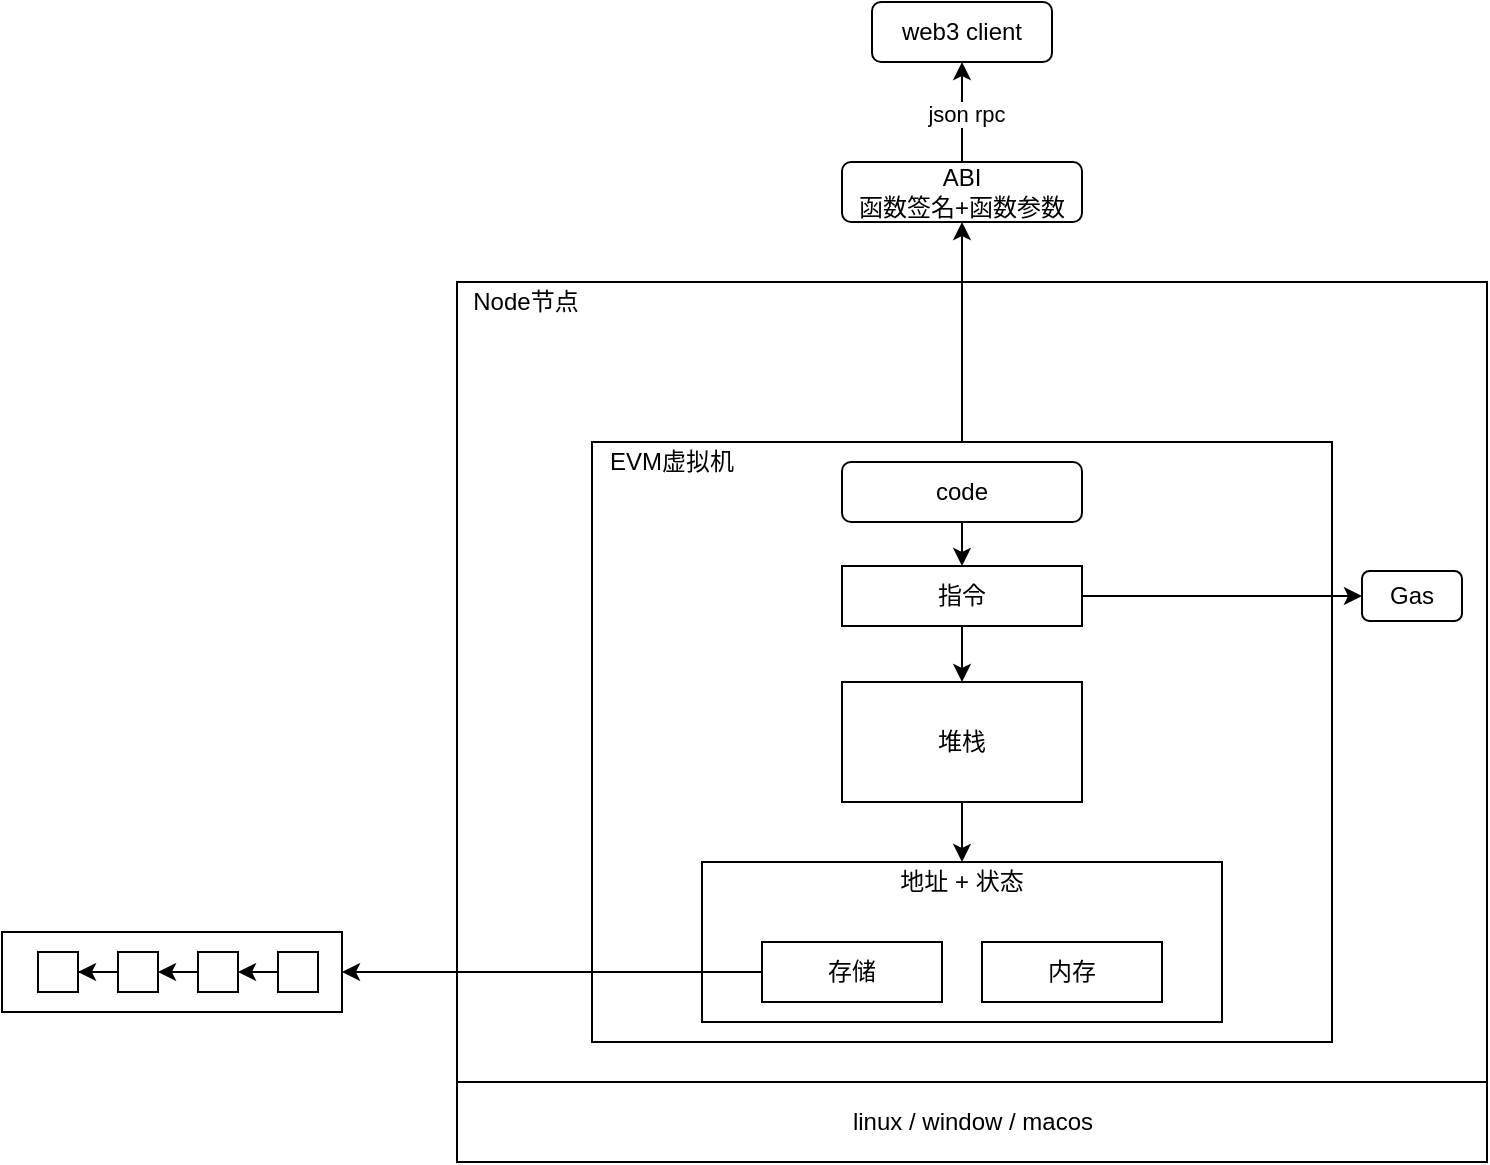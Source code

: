 <mxfile version="14.9.9" type="github">
  <diagram id="B94iIyrBxkbssp-TuIm3" name="Page-1">
    <mxGraphModel dx="1773" dy="1783" grid="1" gridSize="10" guides="1" tooltips="1" connect="1" arrows="1" fold="1" page="1" pageScale="1" pageWidth="827" pageHeight="1169" math="0" shadow="0">
      <root>
        <mxCell id="0" />
        <mxCell id="1" parent="0" />
        <mxCell id="ZnkIq9cweOyvzbWh76kK-32" value="" style="rounded=0;whiteSpace=wrap;html=1;" vertex="1" parent="1">
          <mxGeometry x="-100" y="455" width="170" height="40" as="geometry" />
        </mxCell>
        <mxCell id="ZnkIq9cweOyvzbWh76kK-16" value="" style="rounded=0;whiteSpace=wrap;html=1;" vertex="1" parent="1">
          <mxGeometry x="127.5" y="130" width="515" height="400" as="geometry" />
        </mxCell>
        <mxCell id="ZnkIq9cweOyvzbWh76kK-20" style="edgeStyle=orthogonalEdgeStyle;rounded=0;orthogonalLoop=1;jettySize=auto;html=1;exitX=0.5;exitY=0;exitDx=0;exitDy=0;" edge="1" parent="1" source="ZnkIq9cweOyvzbWh76kK-8" target="ZnkIq9cweOyvzbWh76kK-19">
          <mxGeometry relative="1" as="geometry" />
        </mxCell>
        <mxCell id="ZnkIq9cweOyvzbWh76kK-8" value="" style="rounded=0;whiteSpace=wrap;html=1;" vertex="1" parent="1">
          <mxGeometry x="195" y="210" width="370" height="300" as="geometry" />
        </mxCell>
        <mxCell id="ZnkIq9cweOyvzbWh76kK-13" value="" style="rounded=0;whiteSpace=wrap;html=1;" vertex="1" parent="1">
          <mxGeometry x="250" y="420" width="260" height="80" as="geometry" />
        </mxCell>
        <mxCell id="ZnkIq9cweOyvzbWh76kK-33" style="edgeStyle=orthogonalEdgeStyle;rounded=0;orthogonalLoop=1;jettySize=auto;html=1;exitX=0;exitY=0.5;exitDx=0;exitDy=0;entryX=1;entryY=0.5;entryDx=0;entryDy=0;" edge="1" parent="1" source="ZnkIq9cweOyvzbWh76kK-1" target="ZnkIq9cweOyvzbWh76kK-32">
          <mxGeometry relative="1" as="geometry" />
        </mxCell>
        <mxCell id="ZnkIq9cweOyvzbWh76kK-1" value="存储" style="rounded=0;whiteSpace=wrap;html=1;" vertex="1" parent="1">
          <mxGeometry x="280" y="460" width="90" height="30" as="geometry" />
        </mxCell>
        <mxCell id="ZnkIq9cweOyvzbWh76kK-2" value="内存" style="rounded=0;whiteSpace=wrap;html=1;" vertex="1" parent="1">
          <mxGeometry x="390" y="460" width="90" height="30" as="geometry" />
        </mxCell>
        <mxCell id="ZnkIq9cweOyvzbWh76kK-14" style="edgeStyle=orthogonalEdgeStyle;rounded=0;orthogonalLoop=1;jettySize=auto;html=1;exitX=0.5;exitY=1;exitDx=0;exitDy=0;entryX=0.5;entryY=0;entryDx=0;entryDy=0;" edge="1" parent="1" source="ZnkIq9cweOyvzbWh76kK-3" target="ZnkIq9cweOyvzbWh76kK-13">
          <mxGeometry relative="1" as="geometry" />
        </mxCell>
        <mxCell id="ZnkIq9cweOyvzbWh76kK-3" value="堆栈&lt;br&gt;" style="rounded=0;whiteSpace=wrap;html=1;" vertex="1" parent="1">
          <mxGeometry x="320" y="330" width="120" height="60" as="geometry" />
        </mxCell>
        <mxCell id="ZnkIq9cweOyvzbWh76kK-7" style="edgeStyle=orthogonalEdgeStyle;rounded=0;orthogonalLoop=1;jettySize=auto;html=1;exitX=1;exitY=0.5;exitDx=0;exitDy=0;entryX=0;entryY=0.5;entryDx=0;entryDy=0;" edge="1" parent="1" source="ZnkIq9cweOyvzbWh76kK-4" target="ZnkIq9cweOyvzbWh76kK-6">
          <mxGeometry relative="1" as="geometry" />
        </mxCell>
        <mxCell id="ZnkIq9cweOyvzbWh76kK-12" style="edgeStyle=orthogonalEdgeStyle;rounded=0;orthogonalLoop=1;jettySize=auto;html=1;exitX=0.5;exitY=1;exitDx=0;exitDy=0;" edge="1" parent="1" source="ZnkIq9cweOyvzbWh76kK-4" target="ZnkIq9cweOyvzbWh76kK-3">
          <mxGeometry relative="1" as="geometry" />
        </mxCell>
        <mxCell id="ZnkIq9cweOyvzbWh76kK-4" value="指令" style="rounded=0;whiteSpace=wrap;html=1;" vertex="1" parent="1">
          <mxGeometry x="320" y="272" width="120" height="30" as="geometry" />
        </mxCell>
        <mxCell id="ZnkIq9cweOyvzbWh76kK-6" value="Gas" style="rounded=1;whiteSpace=wrap;html=1;" vertex="1" parent="1">
          <mxGeometry x="580" y="274.5" width="50" height="25" as="geometry" />
        </mxCell>
        <mxCell id="ZnkIq9cweOyvzbWh76kK-9" value="EVM虚拟机" style="text;html=1;strokeColor=none;fillColor=none;align=center;verticalAlign=middle;whiteSpace=wrap;rounded=0;" vertex="1" parent="1">
          <mxGeometry x="200" y="210" width="70" height="20" as="geometry" />
        </mxCell>
        <mxCell id="ZnkIq9cweOyvzbWh76kK-11" style="edgeStyle=orthogonalEdgeStyle;rounded=0;orthogonalLoop=1;jettySize=auto;html=1;exitX=0.5;exitY=1;exitDx=0;exitDy=0;entryX=0.5;entryY=0;entryDx=0;entryDy=0;" edge="1" parent="1" source="ZnkIq9cweOyvzbWh76kK-10" target="ZnkIq9cweOyvzbWh76kK-4">
          <mxGeometry relative="1" as="geometry" />
        </mxCell>
        <mxCell id="ZnkIq9cweOyvzbWh76kK-10" value="code" style="rounded=1;whiteSpace=wrap;html=1;" vertex="1" parent="1">
          <mxGeometry x="320" y="220" width="120" height="30" as="geometry" />
        </mxCell>
        <mxCell id="ZnkIq9cweOyvzbWh76kK-15" value="地址 + 状态" style="text;html=1;strokeColor=none;fillColor=none;align=center;verticalAlign=middle;whiteSpace=wrap;rounded=0;" vertex="1" parent="1">
          <mxGeometry x="330" y="420" width="100" height="20" as="geometry" />
        </mxCell>
        <mxCell id="ZnkIq9cweOyvzbWh76kK-17" value="Node节点" style="text;html=1;strokeColor=none;fillColor=none;align=center;verticalAlign=middle;whiteSpace=wrap;rounded=0;" vertex="1" parent="1">
          <mxGeometry x="127.5" y="130" width="67.5" height="20" as="geometry" />
        </mxCell>
        <mxCell id="ZnkIq9cweOyvzbWh76kK-18" value="linux / window / macos" style="rounded=0;whiteSpace=wrap;html=1;" vertex="1" parent="1">
          <mxGeometry x="127.5" y="530" width="515" height="40" as="geometry" />
        </mxCell>
        <mxCell id="ZnkIq9cweOyvzbWh76kK-21" style="edgeStyle=orthogonalEdgeStyle;rounded=0;orthogonalLoop=1;jettySize=auto;html=1;exitX=0.5;exitY=0;exitDx=0;exitDy=0;entryX=0.5;entryY=1;entryDx=0;entryDy=0;" edge="1" parent="1" source="ZnkIq9cweOyvzbWh76kK-19" target="ZnkIq9cweOyvzbWh76kK-35">
          <mxGeometry relative="1" as="geometry">
            <mxPoint x="380" y="20" as="targetPoint" />
          </mxGeometry>
        </mxCell>
        <mxCell id="ZnkIq9cweOyvzbWh76kK-34" value="json rpc" style="edgeLabel;html=1;align=center;verticalAlign=middle;resizable=0;points=[];" vertex="1" connectable="0" parent="ZnkIq9cweOyvzbWh76kK-21">
          <mxGeometry x="-0.05" y="-2" relative="1" as="geometry">
            <mxPoint as="offset" />
          </mxGeometry>
        </mxCell>
        <mxCell id="ZnkIq9cweOyvzbWh76kK-19" value="ABI&lt;br&gt;函数签名+函数参数" style="rounded=1;whiteSpace=wrap;html=1;" vertex="1" parent="1">
          <mxGeometry x="320" y="70" width="120" height="30" as="geometry" />
        </mxCell>
        <mxCell id="ZnkIq9cweOyvzbWh76kK-23" value="" style="rounded=0;whiteSpace=wrap;html=1;" vertex="1" parent="1">
          <mxGeometry x="-82" y="465" width="20" height="20" as="geometry" />
        </mxCell>
        <mxCell id="ZnkIq9cweOyvzbWh76kK-31" style="edgeStyle=orthogonalEdgeStyle;rounded=0;orthogonalLoop=1;jettySize=auto;html=1;exitX=0;exitY=0.5;exitDx=0;exitDy=0;" edge="1" parent="1" source="ZnkIq9cweOyvzbWh76kK-25" target="ZnkIq9cweOyvzbWh76kK-23">
          <mxGeometry relative="1" as="geometry" />
        </mxCell>
        <mxCell id="ZnkIq9cweOyvzbWh76kK-25" value="" style="rounded=0;whiteSpace=wrap;html=1;" vertex="1" parent="1">
          <mxGeometry x="-42" y="465" width="20" height="20" as="geometry" />
        </mxCell>
        <mxCell id="ZnkIq9cweOyvzbWh76kK-29" style="edgeStyle=orthogonalEdgeStyle;rounded=0;orthogonalLoop=1;jettySize=auto;html=1;exitX=0;exitY=0.5;exitDx=0;exitDy=0;entryX=1;entryY=0.5;entryDx=0;entryDy=0;" edge="1" parent="1" source="ZnkIq9cweOyvzbWh76kK-26" target="ZnkIq9cweOyvzbWh76kK-25">
          <mxGeometry relative="1" as="geometry" />
        </mxCell>
        <mxCell id="ZnkIq9cweOyvzbWh76kK-26" value="" style="rounded=0;whiteSpace=wrap;html=1;" vertex="1" parent="1">
          <mxGeometry x="-2" y="465" width="20" height="20" as="geometry" />
        </mxCell>
        <mxCell id="ZnkIq9cweOyvzbWh76kK-28" style="edgeStyle=orthogonalEdgeStyle;rounded=0;orthogonalLoop=1;jettySize=auto;html=1;exitX=0;exitY=0.5;exitDx=0;exitDy=0;entryX=1;entryY=0.5;entryDx=0;entryDy=0;" edge="1" parent="1" source="ZnkIq9cweOyvzbWh76kK-27" target="ZnkIq9cweOyvzbWh76kK-26">
          <mxGeometry relative="1" as="geometry" />
        </mxCell>
        <mxCell id="ZnkIq9cweOyvzbWh76kK-27" value="" style="rounded=0;whiteSpace=wrap;html=1;" vertex="1" parent="1">
          <mxGeometry x="38" y="465" width="20" height="20" as="geometry" />
        </mxCell>
        <mxCell id="ZnkIq9cweOyvzbWh76kK-35" value="web3 client" style="rounded=1;whiteSpace=wrap;html=1;" vertex="1" parent="1">
          <mxGeometry x="335" y="-10" width="90" height="30" as="geometry" />
        </mxCell>
      </root>
    </mxGraphModel>
  </diagram>
</mxfile>
